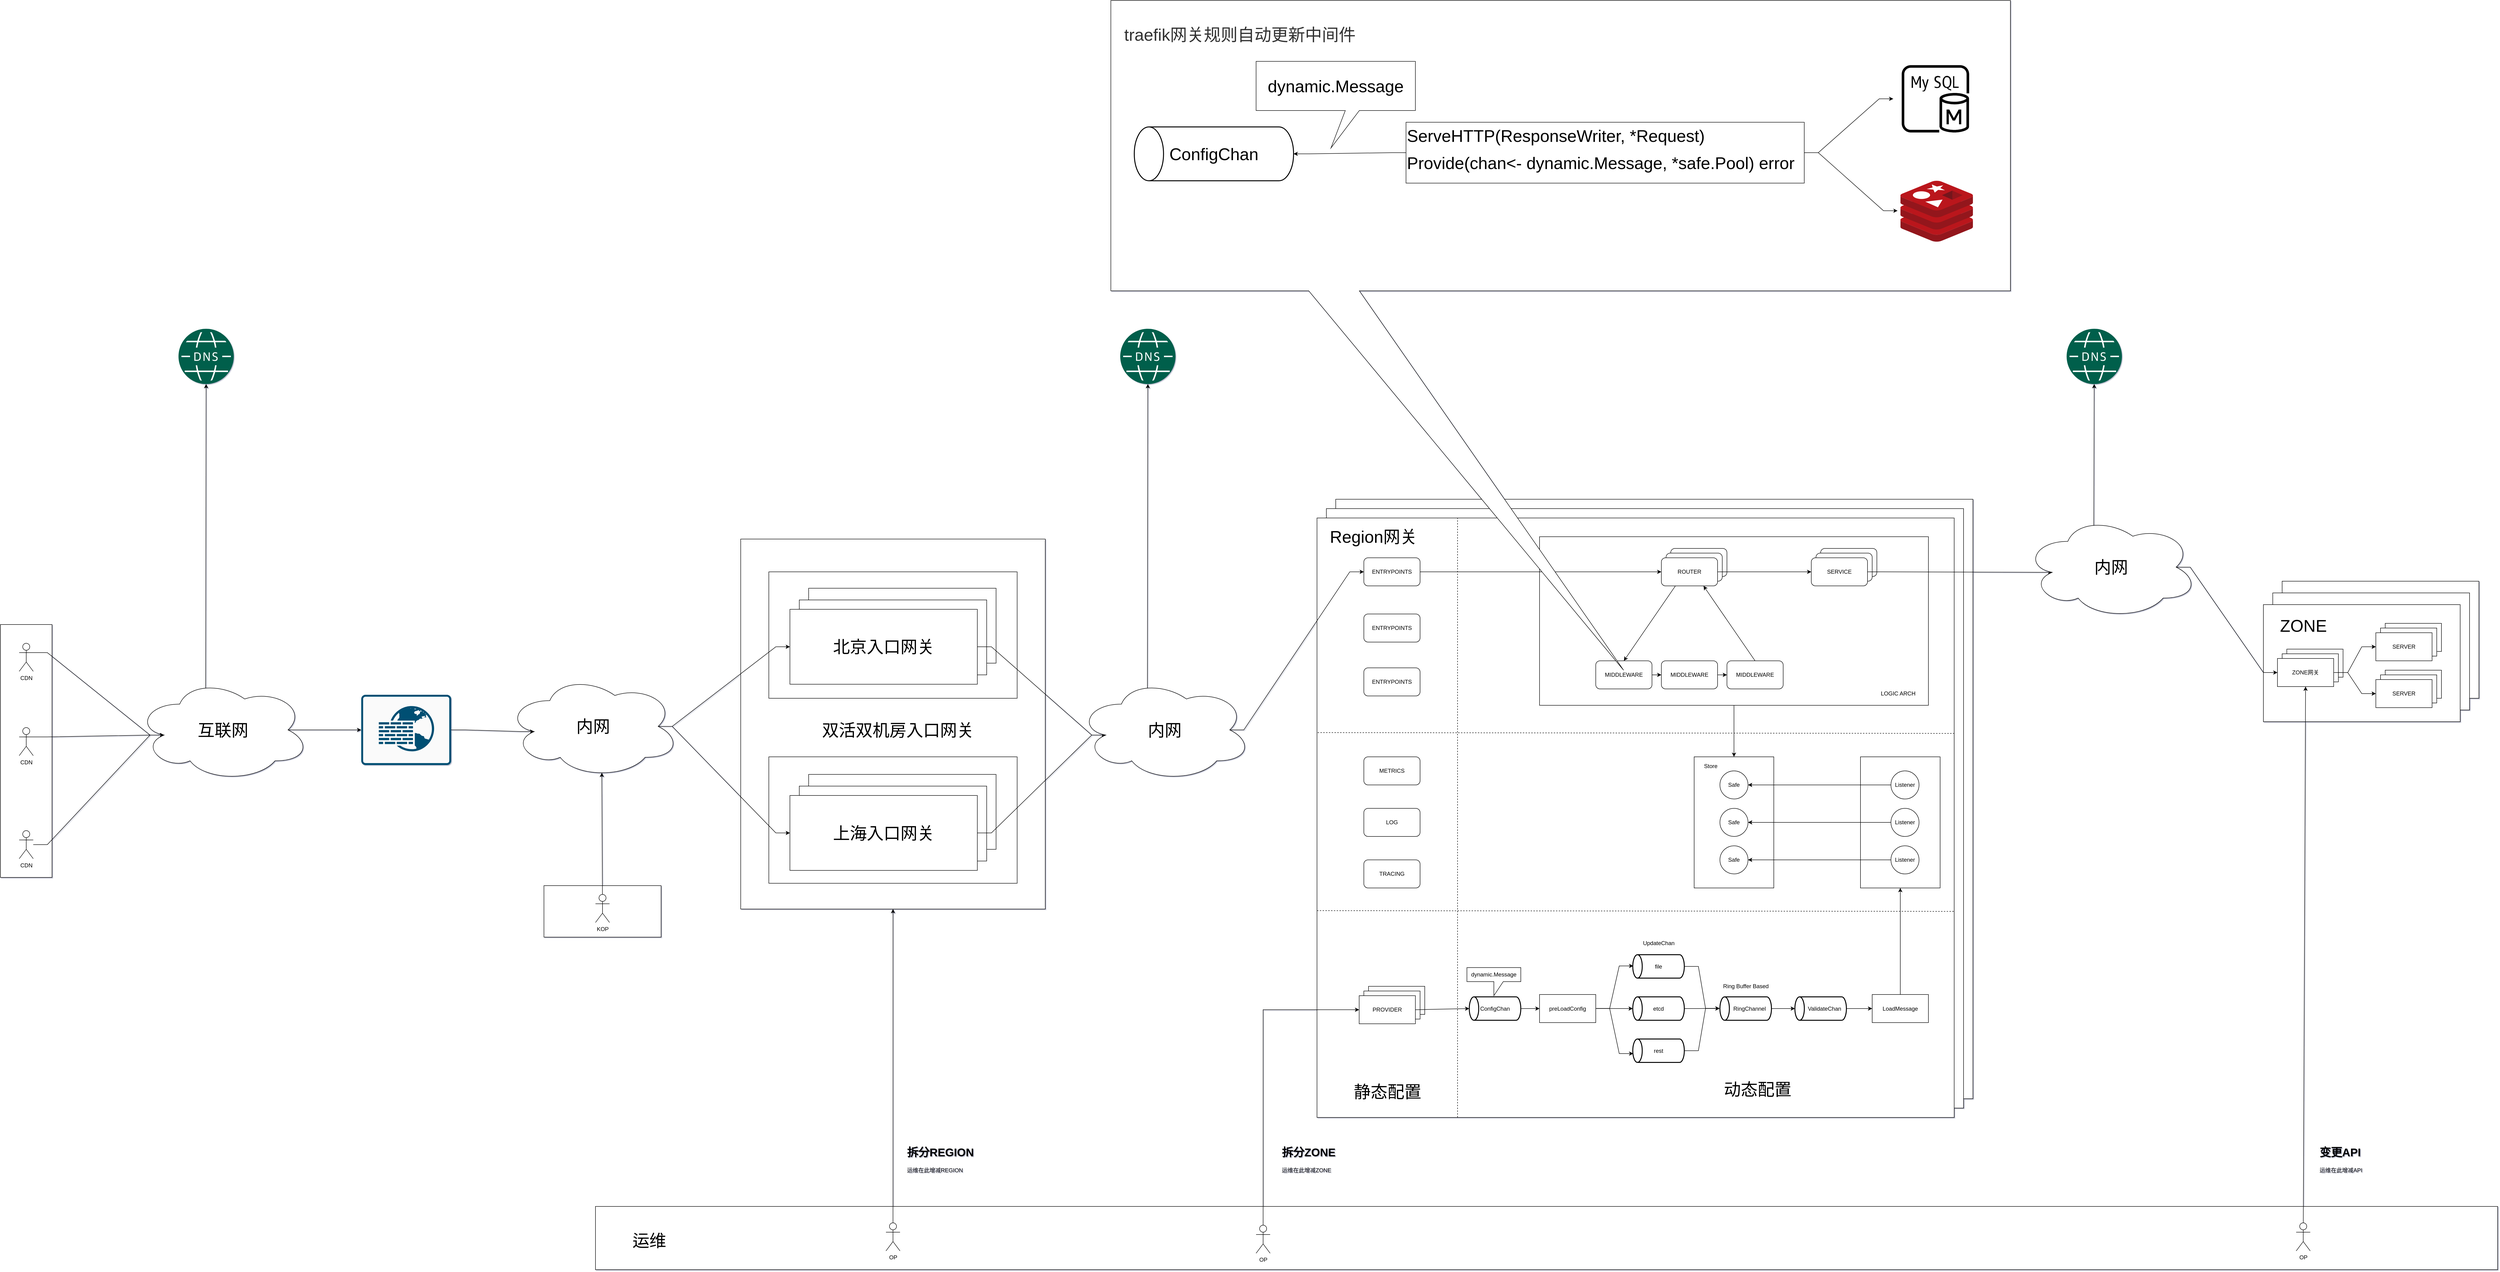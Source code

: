 <mxfile compressed="true" version="13.3.0" type="github"><diagram id="VSeTSDTbGr7kno4e8ZSS" name="第 1 页"><mxGraphModel dx="2330" dy="818" grid="1" gridSize="10" guides="1" tooltips="1" connect="0" arrows="1" fold="1" page="0" pageScale="1" pageWidth="1920" pageHeight="1200" math="1" shadow="1"><root><mxCell id="0"/><mxCell id="1" parent="0"/><mxCell id="nqDBLLpEvd7qS0_0Gc36-179" value="" style="rounded=0;whiteSpace=wrap;html=1;strokeColor=#000000;" parent="1" vertex="1"><mxGeometry x="1770" y="1560" width="650" height="790" as="geometry"/></mxCell><mxCell id="nqDBLLpEvd7qS0_0Gc36-178" value="" style="rounded=0;whiteSpace=wrap;html=1;strokeColor=#000000;" parent="1" vertex="1"><mxGeometry x="1830" y="2025" width="530" height="270" as="geometry"/></mxCell><mxCell id="nqDBLLpEvd7qS0_0Gc36-177" value="" style="rounded=0;whiteSpace=wrap;html=1;strokeColor=#000000;" parent="1" vertex="1"><mxGeometry x="1830" y="1630" width="530" height="270" as="geometry"/></mxCell><mxCell id="nqDBLLpEvd7qS0_0Gc36-135" value="" style="rounded=0;whiteSpace=wrap;html=1;" parent="1" vertex="1"><mxGeometry x="1350" y="2300" width="250" height="110" as="geometry"/></mxCell><mxCell id="nqDBLLpEvd7qS0_0Gc36-91" value="" style="rounded=0;whiteSpace=wrap;html=1;" parent="1" vertex="1"><mxGeometry x="190" y="1742.5" width="110" height="540" as="geometry"/></mxCell><mxCell id="nqDBLLpEvd7qS0_0Gc36-75" value="" style="rounded=0;whiteSpace=wrap;html=1;" parent="1" vertex="1"><mxGeometry x="5060" y="1650" width="420" height="250" as="geometry"/></mxCell><mxCell id="nqDBLLpEvd7qS0_0Gc36-74" value="" style="rounded=0;whiteSpace=wrap;html=1;" parent="1" vertex="1"><mxGeometry x="5040" y="1675" width="420" height="250" as="geometry"/></mxCell><mxCell id="nqDBLLpEvd7qS0_0Gc36-72" value="" style="rounded=0;whiteSpace=wrap;html=1;" parent="1" vertex="1"><mxGeometry x="5020" y="1700" width="420" height="250" as="geometry"/></mxCell><mxCell id="nqDBLLpEvd7qS0_0Gc36-6" value="" style="rounded=0;whiteSpace=wrap;html=1;" parent="1" vertex="1"><mxGeometry x="3040" y="1475" width="1360" height="1280" as="geometry"/></mxCell><mxCell id="nqDBLLpEvd7qS0_0Gc36-5" value="" style="rounded=0;whiteSpace=wrap;html=1;" parent="1" vertex="1"><mxGeometry x="3020" y="1495" width="1360" height="1280" as="geometry"/></mxCell><mxCell id="rJDTD4lO5hqLuJcOWx15-1" value="" style="rounded=0;whiteSpace=wrap;html=1;" parent="1" vertex="1"><mxGeometry x="3000" y="1515" width="1360" height="1280" as="geometry"/></mxCell><mxCell id="hZWeliGbYGQiQUXONn6z-80" style="edgeStyle=none;rounded=0;orthogonalLoop=1;jettySize=auto;html=1;exitX=0.5;exitY=1;exitDx=0;exitDy=0;entryX=0;entryY=0.5;entryDx=0;entryDy=0;fillColor=#FFFFFF;" parent="1" source="hZWeliGbYGQiQUXONn6z-21" target="hZWeliGbYGQiQUXONn6z-69" edge="1"><mxGeometry relative="1" as="geometry"/></mxCell><mxCell id="hZWeliGbYGQiQUXONn6z-21" value="" style="rounded=0;whiteSpace=wrap;html=1;" parent="1" vertex="1"><mxGeometry x="3475" y="1555" width="830" height="360" as="geometry"/></mxCell><mxCell id="hZWeliGbYGQiQUXONn6z-10" style="edgeStyle=orthogonalEdgeStyle;rounded=0;orthogonalLoop=1;jettySize=auto;html=1;" parent="1" source="0BeCym-39-swH0D2_rm6-1" target="0BeCym-39-swH0D2_rm6-5" edge="1"><mxGeometry relative="1" as="geometry"/></mxCell><mxCell id="0BeCym-39-swH0D2_rm6-1" value="ENTRYPOINTS" style="rounded=1;whiteSpace=wrap;html=1;" parent="1" vertex="1"><mxGeometry x="3100" y="1600" width="120" height="60" as="geometry"/></mxCell><mxCell id="0BeCym-39-swH0D2_rm6-3" value="" style="rounded=1;whiteSpace=wrap;html=1;movable=1;resizable=1;rotatable=1;deletable=1;editable=1;connectable=1;" parent="1" vertex="1"><mxGeometry x="3755" y="1580" width="120" height="60" as="geometry"/></mxCell><mxCell id="0BeCym-39-swH0D2_rm6-4" value="" style="rounded=1;whiteSpace=wrap;html=1;movable=1;resizable=1;rotatable=1;deletable=1;editable=1;connectable=1;" parent="1" vertex="1"><mxGeometry x="3745" y="1590" width="120" height="60" as="geometry"/></mxCell><mxCell id="hZWeliGbYGQiQUXONn6z-13" style="rounded=0;orthogonalLoop=1;jettySize=auto;html=1;exitX=0.25;exitY=1;exitDx=0;exitDy=0;entryX=0.5;entryY=0;entryDx=0;entryDy=0;" parent="1" source="0BeCym-39-swH0D2_rm6-5" target="f_kGkvsCkv21Wssh4Dlz-20" edge="1"><mxGeometry relative="1" as="geometry"/></mxCell><mxCell id="hZWeliGbYGQiQUXONn6z-16" style="edgeStyle=orthogonalEdgeStyle;curved=1;rounded=0;orthogonalLoop=1;jettySize=auto;html=1;exitX=1;exitY=0.5;exitDx=0;exitDy=0;" parent="1" source="0BeCym-39-swH0D2_rm6-5" target="0BeCym-39-swH0D2_rm6-8" edge="1"><mxGeometry relative="1" as="geometry"/></mxCell><mxCell id="0BeCym-39-swH0D2_rm6-5" value="ROUTER" style="rounded=1;whiteSpace=wrap;html=1;movable=1;resizable=1;rotatable=1;deletable=1;editable=1;connectable=1;" parent="1" vertex="1"><mxGeometry x="3735" y="1600" width="120" height="60" as="geometry"/></mxCell><mxCell id="0BeCym-39-swH0D2_rm6-6" value="" style="rounded=1;whiteSpace=wrap;html=1;movable=1;resizable=1;rotatable=1;deletable=1;editable=1;connectable=1;" parent="1" vertex="1"><mxGeometry x="4075" y="1580" width="120" height="60" as="geometry"/></mxCell><mxCell id="0BeCym-39-swH0D2_rm6-7" value="" style="rounded=1;whiteSpace=wrap;html=1;movable=1;resizable=1;rotatable=1;deletable=1;editable=1;connectable=1;" parent="1" vertex="1"><mxGeometry x="4065" y="1590" width="120" height="60" as="geometry"/></mxCell><mxCell id="nqDBLLpEvd7qS0_0Gc36-125" style="edgeStyle=entityRelationEdgeStyle;rounded=0;orthogonalLoop=1;jettySize=auto;html=1;exitX=1;exitY=0.5;exitDx=0;exitDy=0;entryX=0.16;entryY=0.55;entryDx=0;entryDy=0;entryPerimeter=0;" parent="1" source="0BeCym-39-swH0D2_rm6-8" target="nqDBLLpEvd7qS0_0Gc36-124" edge="1"><mxGeometry relative="1" as="geometry"/></mxCell><mxCell id="0BeCym-39-swH0D2_rm6-8" value="SERVICE" style="rounded=1;whiteSpace=wrap;html=1;movable=1;resizable=1;rotatable=1;deletable=1;editable=1;connectable=1;" parent="1" vertex="1"><mxGeometry x="4055" y="1600" width="120" height="60" as="geometry"/></mxCell><mxCell id="nqDBLLpEvd7qS0_0Gc36-108" style="rounded=0;orthogonalLoop=1;jettySize=auto;html=1;exitX=0.4;exitY=0.1;exitDx=0;exitDy=0;exitPerimeter=0;" parent="1" source="0BeCym-39-swH0D2_rm6-13" target="qobce8UvPEFvJvuWRFae-1" edge="1"><mxGeometry relative="1" as="geometry"><mxPoint x="630" y="1252.08" as="targetPoint"/></mxGeometry></mxCell><mxCell id="nqDBLLpEvd7qS0_0Gc36-117" style="edgeStyle=entityRelationEdgeStyle;rounded=0;orthogonalLoop=1;jettySize=auto;html=1;exitX=0.875;exitY=0.5;exitDx=0;exitDy=0;exitPerimeter=0;entryX=0;entryY=0.5;entryDx=0;entryDy=0;entryPerimeter=0;" parent="1" source="0BeCym-39-swH0D2_rm6-13" target="nqDBLLpEvd7qS0_0Gc36-113" edge="1"><mxGeometry relative="1" as="geometry"/></mxCell><mxCell id="0BeCym-39-swH0D2_rm6-13" value="&lt;font style=&quot;font-size: 36px&quot;&gt;互联网&lt;/font&gt;" style="ellipse;shape=cloud;whiteSpace=wrap;html=1;" parent="1" vertex="1"><mxGeometry x="480" y="1857.5" width="370" height="220" as="geometry"/></mxCell><mxCell id="hZWeliGbYGQiQUXONn6z-14" style="edgeStyle=orthogonalEdgeStyle;curved=1;rounded=0;orthogonalLoop=1;jettySize=auto;html=1;exitX=1;exitY=0.5;exitDx=0;exitDy=0;" parent="1" source="f_kGkvsCkv21Wssh4Dlz-20" target="hZWeliGbYGQiQUXONn6z-8" edge="1"><mxGeometry relative="1" as="geometry"/></mxCell><mxCell id="f_kGkvsCkv21Wssh4Dlz-20" value="&lt;span style=&quot;font-family: &amp;#34;helvetica&amp;#34;&quot;&gt;MIDDLEWARE&lt;/span&gt;" style="rounded=1;whiteSpace=wrap;html=1;movable=1;resizable=1;rotatable=1;deletable=1;editable=1;connectable=1;" parent="1" vertex="1"><mxGeometry x="3595" y="1820" width="120" height="60" as="geometry"/></mxCell><mxCell id="f_kGkvsCkv21Wssh4Dlz-39" value="&lt;font style=&quot;font-size: 36px&quot;&gt;静态配置&lt;/font&gt;" style="text;html=1;align=center;verticalAlign=middle;resizable=0;points=[];autosize=1;" parent="1" vertex="1"><mxGeometry x="3070" y="2725" width="160" height="30" as="geometry"/></mxCell><mxCell id="f_kGkvsCkv21Wssh4Dlz-40" value="&lt;font style=&quot;font-size: 36px&quot;&gt;动态配置&lt;/font&gt;" style="text;html=1;align=center;verticalAlign=middle;resizable=0;points=[];autosize=1;" parent="1" vertex="1"><mxGeometry x="3860" y="2720" width="160" height="30" as="geometry"/></mxCell><mxCell id="hZWeliGbYGQiQUXONn6z-15" style="edgeStyle=orthogonalEdgeStyle;curved=1;rounded=0;orthogonalLoop=1;jettySize=auto;html=1;exitX=1;exitY=0.5;exitDx=0;exitDy=0;entryX=0;entryY=0.5;entryDx=0;entryDy=0;" parent="1" source="hZWeliGbYGQiQUXONn6z-8" target="hZWeliGbYGQiQUXONn6z-9" edge="1"><mxGeometry relative="1" as="geometry"/></mxCell><mxCell id="hZWeliGbYGQiQUXONn6z-8" value="&lt;span style=&quot;font-family: &amp;#34;helvetica&amp;#34;&quot;&gt;MIDDLEWARE&lt;/span&gt;" style="rounded=1;whiteSpace=wrap;html=1;movable=1;resizable=1;rotatable=1;deletable=1;editable=1;connectable=1;" parent="1" vertex="1"><mxGeometry x="3735" y="1820" width="120" height="60" as="geometry"/></mxCell><mxCell id="nqDBLLpEvd7qS0_0Gc36-35" style="rounded=0;orthogonalLoop=1;jettySize=auto;html=1;elbow=vertical;exitX=0.5;exitY=0;exitDx=0;exitDy=0;entryX=0.75;entryY=1;entryDx=0;entryDy=0;" parent="1" source="hZWeliGbYGQiQUXONn6z-9" target="0BeCym-39-swH0D2_rm6-5" edge="1"><mxGeometry relative="1" as="geometry"><mxPoint x="3835" y="1660" as="targetPoint"/></mxGeometry></mxCell><mxCell id="hZWeliGbYGQiQUXONn6z-9" value="&lt;span style=&quot;font-family: &amp;#34;helvetica&amp;#34;&quot;&gt;MIDDLEWARE&lt;/span&gt;" style="rounded=1;whiteSpace=wrap;html=1;movable=1;resizable=1;rotatable=1;deletable=1;editable=1;connectable=1;" parent="1" vertex="1"><mxGeometry x="3875" y="1820" width="120" height="60" as="geometry"/></mxCell><mxCell id="nqDBLLpEvd7qS0_0Gc36-184" style="edgeStyle=entityRelationEdgeStyle;rounded=0;orthogonalLoop=1;jettySize=auto;html=1;strokeColor=#000000;entryX=1.006;entryY=0.504;entryDx=0;entryDy=0;entryPerimeter=0;" parent="1" source="hZWeliGbYGQiQUXONn6z-17" target="hZWeliGbYGQiQUXONn6z-20" edge="1"><mxGeometry relative="1" as="geometry"><mxPoint x="3873" y="2561" as="targetPoint"/></mxGeometry></mxCell><mxCell id="hZWeliGbYGQiQUXONn6z-17" value="file" style="strokeWidth=2;html=1;shape=mxgraph.flowchart.direct_data;whiteSpace=wrap;direction=west;" parent="1" vertex="1"><mxGeometry x="3674" y="2447.5" width="110" height="50" as="geometry"/></mxCell><mxCell id="nqDBLLpEvd7qS0_0Gc36-185" style="edgeStyle=entityRelationEdgeStyle;rounded=0;orthogonalLoop=1;jettySize=auto;html=1;strokeColor=#000000;entryX=1.006;entryY=0.504;entryDx=0;entryDy=0;entryPerimeter=0;" parent="1" source="hZWeliGbYGQiQUXONn6z-36" target="hZWeliGbYGQiQUXONn6z-20" edge="1"><mxGeometry relative="1" as="geometry"><mxPoint x="3875" y="2562" as="targetPoint"/></mxGeometry></mxCell><mxCell id="hZWeliGbYGQiQUXONn6z-36" value="etcd" style="strokeWidth=2;html=1;shape=mxgraph.flowchart.direct_data;whiteSpace=wrap;direction=west;" parent="1" vertex="1"><mxGeometry x="3674" y="2537.5" width="110" height="50" as="geometry"/></mxCell><mxCell id="nqDBLLpEvd7qS0_0Gc36-187" style="edgeStyle=entityRelationEdgeStyle;rounded=0;orthogonalLoop=1;jettySize=auto;html=1;strokeColor=#000000;" parent="1" source="hZWeliGbYGQiQUXONn6z-19" target="nqDBLLpEvd7qS0_0Gc36-180" edge="1"><mxGeometry relative="1" as="geometry"/></mxCell><mxCell id="hZWeliGbYGQiQUXONn6z-19" value="ConfigChan" style="strokeWidth=2;html=1;shape=mxgraph.flowchart.direct_data;whiteSpace=wrap;direction=west;" parent="1" vertex="1"><mxGeometry x="3325" y="2537.5" width="110" height="50" as="geometry"/></mxCell><mxCell id="hZWeliGbYGQiQUXONn6z-47" style="edgeStyle=entityRelationEdgeStyle;rounded=0;orthogonalLoop=1;jettySize=auto;html=1;exitX=0;exitY=0.5;exitDx=0;exitDy=0;exitPerimeter=0;" parent="1" source="hZWeliGbYGQiQUXONn6z-20" target="hZWeliGbYGQiQUXONn6z-46" edge="1"><mxGeometry relative="1" as="geometry"/></mxCell><mxCell id="hZWeliGbYGQiQUXONn6z-20" value="&amp;nbsp; &amp;nbsp; &amp;nbsp;RingChannel" style="strokeWidth=2;html=1;shape=mxgraph.flowchart.direct_data;whiteSpace=wrap;direction=west;" parent="1" vertex="1"><mxGeometry x="3860" y="2537.5" width="110" height="50" as="geometry"/></mxCell><mxCell id="hZWeliGbYGQiQUXONn6z-22" value="LOGIC ARCH" style="text;html=1;align=center;verticalAlign=middle;resizable=0;points=[];autosize=1;" parent="1" vertex="1"><mxGeometry x="4195" y="1880" width="90" height="20" as="geometry"/></mxCell><mxCell id="hZWeliGbYGQiQUXONn6z-24" value="dynamic.Message" style="shape=callout;whiteSpace=wrap;html=1;perimeter=calloutPerimeter;" parent="1" vertex="1"><mxGeometry x="3320" y="2475" width="115" height="60" as="geometry"/></mxCell><mxCell id="nqDBLLpEvd7qS0_0Gc36-186" style="edgeStyle=entityRelationEdgeStyle;rounded=0;orthogonalLoop=1;jettySize=auto;html=1;strokeColor=#000000;entryX=1.006;entryY=0.504;entryDx=0;entryDy=0;entryPerimeter=0;" parent="1" source="hZWeliGbYGQiQUXONn6z-38" target="hZWeliGbYGQiQUXONn6z-20" edge="1"><mxGeometry relative="1" as="geometry"><mxPoint x="3873.34" y="2563.45" as="targetPoint"/></mxGeometry></mxCell><mxCell id="hZWeliGbYGQiQUXONn6z-38" value="rest" style="strokeWidth=2;html=1;shape=mxgraph.flowchart.direct_data;whiteSpace=wrap;direction=west;" parent="1" vertex="1"><mxGeometry x="3674" y="2627.5" width="110" height="50" as="geometry"/></mxCell><mxCell id="hZWeliGbYGQiQUXONn6z-42" value="UpdateChan" style="text;html=1;resizable=0;autosize=1;align=center;verticalAlign=middle;points=[];fillColor=none;strokeColor=none;rounded=0;" parent="1" vertex="1"><mxGeometry x="3689" y="2412.5" width="80" height="20" as="geometry"/></mxCell><mxCell id="hZWeliGbYGQiQUXONn6z-50" style="edgeStyle=entityRelationEdgeStyle;rounded=0;orthogonalLoop=1;jettySize=auto;html=1;exitX=0;exitY=0.5;exitDx=0;exitDy=0;exitPerimeter=0;entryX=0;entryY=0.5;entryDx=0;entryDy=0;" parent="1" source="hZWeliGbYGQiQUXONn6z-46" target="hZWeliGbYGQiQUXONn6z-49" edge="1"><mxGeometry relative="1" as="geometry"/></mxCell><mxCell id="hZWeliGbYGQiQUXONn6z-46" value="&amp;nbsp; &amp;nbsp; &amp;nbsp;ValidateChan" style="strokeWidth=2;html=1;shape=mxgraph.flowchart.direct_data;whiteSpace=wrap;direction=west;" parent="1" vertex="1"><mxGeometry x="4020" y="2537.5" width="110" height="50" as="geometry"/></mxCell><mxCell id="hZWeliGbYGQiQUXONn6z-48" value="Ring Buffer Based" style="text;html=1;resizable=0;autosize=1;align=center;verticalAlign=middle;points=[];fillColor=none;strokeColor=none;rounded=0;" parent="1" vertex="1"><mxGeometry x="3860" y="2505" width="110" height="20" as="geometry"/></mxCell><mxCell id="hZWeliGbYGQiQUXONn6z-54" style="rounded=0;orthogonalLoop=1;jettySize=auto;html=1;exitX=0.5;exitY=0;exitDx=0;exitDy=0;entryX=1;entryY=0.5;entryDx=0;entryDy=0;fillColor=#FFFFFF;" parent="1" source="hZWeliGbYGQiQUXONn6z-49" target="hZWeliGbYGQiQUXONn6z-53" edge="1"><mxGeometry relative="1" as="geometry"/></mxCell><mxCell id="hZWeliGbYGQiQUXONn6z-49" value="LoadMessage" style="rounded=0;whiteSpace=wrap;html=1;" parent="1" vertex="1"><mxGeometry x="4185" y="2532.5" width="120" height="60" as="geometry"/></mxCell><mxCell id="hZWeliGbYGQiQUXONn6z-53" value="" style="rounded=0;whiteSpace=wrap;html=1;direction=south;" parent="1" vertex="1"><mxGeometry x="4160" y="2025" width="170" height="280" as="geometry"/></mxCell><mxCell id="hZWeliGbYGQiQUXONn6z-58" value="Listener" style="ellipse;whiteSpace=wrap;html=1;aspect=fixed;" parent="1" vertex="1"><mxGeometry x="4225" y="2215" width="60" height="60" as="geometry"/></mxCell><mxCell id="hZWeliGbYGQiQUXONn6z-69" value="" style="rounded=0;whiteSpace=wrap;html=1;direction=south;" parent="1" vertex="1"><mxGeometry x="3805" y="2025" width="170" height="280" as="geometry"/></mxCell><mxCell id="hZWeliGbYGQiQUXONn6z-68" value="Safe" style="ellipse;whiteSpace=wrap;html=1;aspect=fixed;" parent="1" vertex="1"><mxGeometry x="3860" y="2215" width="60" height="60" as="geometry"/></mxCell><mxCell id="hZWeliGbYGQiQUXONn6z-75" style="edgeStyle=none;rounded=0;orthogonalLoop=1;jettySize=auto;html=1;exitX=0;exitY=0.5;exitDx=0;exitDy=0;entryX=1;entryY=0.5;entryDx=0;entryDy=0;fillColor=#FFFFFF;" parent="1" source="hZWeliGbYGQiQUXONn6z-70" target="hZWeliGbYGQiQUXONn6z-71" edge="1"><mxGeometry relative="1" as="geometry"/></mxCell><mxCell id="hZWeliGbYGQiQUXONn6z-70" value="Listener" style="ellipse;whiteSpace=wrap;html=1;aspect=fixed;" parent="1" vertex="1"><mxGeometry x="4225" y="2135" width="60" height="60" as="geometry"/></mxCell><mxCell id="hZWeliGbYGQiQUXONn6z-71" value="Safe" style="ellipse;whiteSpace=wrap;html=1;aspect=fixed;" parent="1" vertex="1"><mxGeometry x="3860" y="2135" width="60" height="60" as="geometry"/></mxCell><mxCell id="hZWeliGbYGQiQUXONn6z-78" style="edgeStyle=none;rounded=0;orthogonalLoop=1;jettySize=auto;html=1;fillColor=#FFFFFF;" parent="1" source="hZWeliGbYGQiQUXONn6z-72" target="hZWeliGbYGQiQUXONn6z-73" edge="1"><mxGeometry relative="1" as="geometry"/></mxCell><mxCell id="hZWeliGbYGQiQUXONn6z-72" value="Listener" style="ellipse;whiteSpace=wrap;html=1;aspect=fixed;" parent="1" vertex="1"><mxGeometry x="4225" y="2055" width="60" height="60" as="geometry"/></mxCell><mxCell id="hZWeliGbYGQiQUXONn6z-73" value="Safe" style="ellipse;whiteSpace=wrap;html=1;aspect=fixed;" parent="1" vertex="1"><mxGeometry x="3860" y="2055" width="60" height="60" as="geometry"/></mxCell><mxCell id="hZWeliGbYGQiQUXONn6z-74" style="edgeStyle=none;rounded=0;orthogonalLoop=1;jettySize=auto;html=1;exitX=0;exitY=0.5;exitDx=0;exitDy=0;fillColor=#FFFFFF;" parent="1" source="hZWeliGbYGQiQUXONn6z-58" target="hZWeliGbYGQiQUXONn6z-68" edge="1"><mxGeometry relative="1" as="geometry"/></mxCell><mxCell id="hZWeliGbYGQiQUXONn6z-79" value="Store" style="text;html=1;resizable=0;autosize=1;align=center;verticalAlign=middle;points=[];fillColor=none;strokeColor=none;rounded=0;" parent="1" vertex="1"><mxGeometry x="3820" y="2035" width="40" height="20" as="geometry"/></mxCell><mxCell id="hZWeliGbYGQiQUXONn6z-82" value="" style="endArrow=none;dashed=1;html=1;fillColor=#FFFFFF;exitX=0;exitY=0.655;exitDx=0;exitDy=0;exitPerimeter=0;" parent="1" source="rJDTD4lO5hqLuJcOWx15-1" edge="1"><mxGeometry width="50" height="50" relative="1" as="geometry"><mxPoint x="3300" y="2355" as="sourcePoint"/><mxPoint x="4360" y="2355" as="targetPoint"/></mxGeometry></mxCell><mxCell id="hZWeliGbYGQiQUXONn6z-83" value="" style="endArrow=none;dashed=1;html=1;fillColor=#FFFFFF;exitX=0.001;exitY=0.358;exitDx=0;exitDy=0;exitPerimeter=0;" parent="1" source="rJDTD4lO5hqLuJcOWx15-1" edge="1"><mxGeometry width="50" height="50" relative="1" as="geometry"><mxPoint x="3300" y="1975" as="sourcePoint"/><mxPoint x="4360" y="1975" as="targetPoint"/></mxGeometry></mxCell><mxCell id="hZWeliGbYGQiQUXONn6z-84" value="" style="endArrow=none;dashed=1;html=1;fillColor=#FFFFFF;" parent="1" edge="1"><mxGeometry width="50" height="50" relative="1" as="geometry"><mxPoint x="3300" y="2795" as="sourcePoint"/><mxPoint x="3300" y="1515" as="targetPoint"/></mxGeometry></mxCell><mxCell id="hZWeliGbYGQiQUXONn6z-87" value="METRICS" style="rounded=1;whiteSpace=wrap;html=1;" parent="1" vertex="1"><mxGeometry x="3100" y="2025" width="120" height="60" as="geometry"/></mxCell><mxCell id="hZWeliGbYGQiQUXONn6z-88" value="LOG" style="rounded=1;whiteSpace=wrap;html=1;" parent="1" vertex="1"><mxGeometry x="3100" y="2135" width="120" height="60" as="geometry"/></mxCell><mxCell id="hZWeliGbYGQiQUXONn6z-89" value="TRACING" style="rounded=1;whiteSpace=wrap;html=1;" parent="1" vertex="1"><mxGeometry x="3100" y="2245" width="120" height="60" as="geometry"/></mxCell><mxCell id="nqDBLLpEvd7qS0_0Gc36-7" value="&lt;font style=&quot;font-size: 36px&quot;&gt;Region网关&lt;/font&gt;" style="text;html=1;resizable=0;autosize=1;align=center;verticalAlign=middle;points=[];fillColor=none;strokeColor=none;rounded=0;" parent="1" vertex="1"><mxGeometry x="3020" y="1540" width="200" height="30" as="geometry"/></mxCell><mxCell id="nqDBLLpEvd7qS0_0Gc36-20" value="" style="rounded=0;whiteSpace=wrap;html=1;" parent="1" vertex="1"><mxGeometry x="5280" y="1740" width="120" height="60" as="geometry"/></mxCell><mxCell id="nqDBLLpEvd7qS0_0Gc36-21" value="" style="rounded=0;whiteSpace=wrap;html=1;" parent="1" vertex="1"><mxGeometry x="5270" y="1750" width="120" height="60" as="geometry"/></mxCell><mxCell id="nqDBLLpEvd7qS0_0Gc36-22" value="SERVER" style="rounded=0;whiteSpace=wrap;html=1;" parent="1" vertex="1"><mxGeometry x="5260" y="1760" width="120" height="60" as="geometry"/></mxCell><mxCell id="nqDBLLpEvd7qS0_0Gc36-23" value="" style="rounded=0;whiteSpace=wrap;html=1;" parent="1" vertex="1"><mxGeometry x="5280" y="1840" width="120" height="60" as="geometry"/></mxCell><mxCell id="nqDBLLpEvd7qS0_0Gc36-24" value="" style="rounded=0;whiteSpace=wrap;html=1;" parent="1" vertex="1"><mxGeometry x="5270" y="1850" width="120" height="60" as="geometry"/></mxCell><mxCell id="nqDBLLpEvd7qS0_0Gc36-25" value="&lt;span&gt;SERVER&lt;/span&gt;" style="rounded=0;whiteSpace=wrap;html=1;" parent="1" vertex="1"><mxGeometry x="5260" y="1860" width="120" height="60" as="geometry"/></mxCell><mxCell id="nqDBLLpEvd7qS0_0Gc36-26" value="&lt;font style=&quot;font-size: 36px&quot;&gt;ZONE&lt;/font&gt;" style="text;html=1;resizable=0;autosize=1;align=center;verticalAlign=middle;points=[];fillColor=none;strokeColor=none;rounded=0;" parent="1" vertex="1"><mxGeometry x="5045" y="1730" width="120" height="30" as="geometry"/></mxCell><mxCell id="nqDBLLpEvd7qS0_0Gc36-27" value="" style="rounded=0;whiteSpace=wrap;html=1;" parent="1" vertex="1"><mxGeometry x="5070" y="1795" width="120" height="60" as="geometry"/></mxCell><mxCell id="nqDBLLpEvd7qS0_0Gc36-28" value="" style="rounded=0;whiteSpace=wrap;html=1;" parent="1" vertex="1"><mxGeometry x="5060" y="1805" width="120" height="60" as="geometry"/></mxCell><mxCell id="nqDBLLpEvd7qS0_0Gc36-29" style="edgeStyle=entityRelationEdgeStyle;rounded=0;orthogonalLoop=1;jettySize=auto;html=1;entryX=0;entryY=0.5;entryDx=0;entryDy=0;" parent="1" source="nqDBLLpEvd7qS0_0Gc36-31" target="nqDBLLpEvd7qS0_0Gc36-25" edge="1"><mxGeometry relative="1" as="geometry"/></mxCell><mxCell id="nqDBLLpEvd7qS0_0Gc36-30" style="edgeStyle=entityRelationEdgeStyle;rounded=0;orthogonalLoop=1;jettySize=auto;html=1;exitX=1;exitY=0.5;exitDx=0;exitDy=0;entryX=0;entryY=0.5;entryDx=0;entryDy=0;" parent="1" source="nqDBLLpEvd7qS0_0Gc36-31" target="nqDBLLpEvd7qS0_0Gc36-22" edge="1"><mxGeometry relative="1" as="geometry"/></mxCell><mxCell id="nqDBLLpEvd7qS0_0Gc36-31" value="ZONE网关" style="rounded=0;whiteSpace=wrap;html=1;" parent="1" vertex="1"><mxGeometry x="5050" y="1815" width="120" height="60" as="geometry"/></mxCell><mxCell id="nqDBLLpEvd7qS0_0Gc36-38" value="" style="rounded=0;whiteSpace=wrap;html=1;" parent="1" vertex="1"><mxGeometry x="1915" y="1665" width="400" height="160" as="geometry"/></mxCell><mxCell id="nqDBLLpEvd7qS0_0Gc36-39" value="" style="rounded=0;whiteSpace=wrap;html=1;" parent="1" vertex="1"><mxGeometry x="1895" y="1690" width="400" height="160" as="geometry"/></mxCell><mxCell id="nqDBLLpEvd7qS0_0Gc36-122" style="edgeStyle=entityRelationEdgeStyle;rounded=0;orthogonalLoop=1;jettySize=auto;html=1;exitX=1;exitY=0.5;exitDx=0;exitDy=0;entryX=0.16;entryY=0.55;entryDx=0;entryDy=0;entryPerimeter=0;" parent="1" source="nqDBLLpEvd7qS0_0Gc36-40" target="nqDBLLpEvd7qS0_0Gc36-120" edge="1"><mxGeometry relative="1" as="geometry"/></mxCell><mxCell id="nqDBLLpEvd7qS0_0Gc36-40" value="&lt;font style=&quot;font-size: 36px&quot;&gt;北京入口网关&lt;/font&gt;" style="rounded=0;whiteSpace=wrap;html=1;" parent="1" vertex="1"><mxGeometry x="1875" y="1710" width="400" height="160" as="geometry"/></mxCell><mxCell id="nqDBLLpEvd7qS0_0Gc36-41" value="" style="rounded=0;whiteSpace=wrap;html=1;" parent="1" vertex="1"><mxGeometry x="1915" y="2062.5" width="400" height="160" as="geometry"/></mxCell><mxCell id="nqDBLLpEvd7qS0_0Gc36-42" value="" style="rounded=0;whiteSpace=wrap;html=1;" parent="1" vertex="1"><mxGeometry x="1895" y="2087.5" width="400" height="160" as="geometry"/></mxCell><mxCell id="nqDBLLpEvd7qS0_0Gc36-123" style="edgeStyle=entityRelationEdgeStyle;rounded=0;orthogonalLoop=1;jettySize=auto;html=1;exitX=1;exitY=0.5;exitDx=0;exitDy=0;entryX=0.16;entryY=0.55;entryDx=0;entryDy=0;entryPerimeter=0;" parent="1" source="nqDBLLpEvd7qS0_0Gc36-43" target="nqDBLLpEvd7qS0_0Gc36-120" edge="1"><mxGeometry relative="1" as="geometry"/></mxCell><mxCell id="nqDBLLpEvd7qS0_0Gc36-43" value="&lt;font style=&quot;font-size: 36px&quot;&gt;上海入口网关&lt;/font&gt;" style="rounded=0;whiteSpace=wrap;html=1;" parent="1" vertex="1"><mxGeometry x="1875" y="2107.5" width="400" height="160" as="geometry"/></mxCell><mxCell id="nqDBLLpEvd7qS0_0Gc36-46" value="&lt;font style=&quot;font-size: 36px&quot;&gt;双活双机房入口网关&lt;/font&gt;" style="text;html=1;resizable=0;autosize=1;align=center;verticalAlign=middle;points=[];fillColor=none;strokeColor=none;rounded=0;" parent="1" vertex="1"><mxGeometry x="1935" y="1952.5" width="340" height="30" as="geometry"/></mxCell><mxCell id="nqDBLLpEvd7qS0_0Gc36-61" style="edgeStyle=entityRelationEdgeStyle;rounded=0;orthogonalLoop=1;jettySize=auto;html=1;exitX=1;exitY=0.333;exitDx=0;exitDy=0;exitPerimeter=0;entryX=0.16;entryY=0.55;entryDx=0;entryDy=0;entryPerimeter=0;" parent="1" source="nqDBLLpEvd7qS0_0Gc36-54" target="0BeCym-39-swH0D2_rm6-13" edge="1"><mxGeometry relative="1" as="geometry"/></mxCell><mxCell id="nqDBLLpEvd7qS0_0Gc36-54" value="CDN" style="shape=umlActor;verticalLabelPosition=bottom;labelBackgroundColor=#ffffff;verticalAlign=top;html=1;outlineConnect=0;" parent="1" vertex="1"><mxGeometry x="230" y="1782.5" width="30" height="60" as="geometry"/></mxCell><mxCell id="nqDBLLpEvd7qS0_0Gc36-58" style="edgeStyle=entityRelationEdgeStyle;rounded=0;orthogonalLoop=1;jettySize=auto;html=1;entryX=0.16;entryY=0.55;entryDx=0;entryDy=0;entryPerimeter=0;" parent="1" source="nqDBLLpEvd7qS0_0Gc36-57" target="0BeCym-39-swH0D2_rm6-13" edge="1"><mxGeometry relative="1" as="geometry"/></mxCell><mxCell id="nqDBLLpEvd7qS0_0Gc36-57" value="CDN" style="shape=umlActor;verticalLabelPosition=bottom;labelBackgroundColor=#ffffff;verticalAlign=top;html=1;outlineConnect=0;" parent="1" vertex="1"><mxGeometry x="230" y="2182.5" width="30" height="60" as="geometry"/></mxCell><mxCell id="nqDBLLpEvd7qS0_0Gc36-65" style="edgeStyle=entityRelationEdgeStyle;rounded=0;orthogonalLoop=1;jettySize=auto;html=1;exitX=1;exitY=0.333;exitDx=0;exitDy=0;exitPerimeter=0;entryX=0.16;entryY=0.55;entryDx=0;entryDy=0;entryPerimeter=0;" parent="1" source="nqDBLLpEvd7qS0_0Gc36-64" target="0BeCym-39-swH0D2_rm6-13" edge="1"><mxGeometry relative="1" as="geometry"/></mxCell><mxCell id="nqDBLLpEvd7qS0_0Gc36-64" value="CDN" style="shape=umlActor;verticalLabelPosition=bottom;labelBackgroundColor=#ffffff;verticalAlign=top;html=1;outlineConnect=0;" parent="1" vertex="1"><mxGeometry x="230" y="1962.5" width="30" height="60" as="geometry"/></mxCell><mxCell id="nqDBLLpEvd7qS0_0Gc36-80" value="ENTRYPOINTS" style="rounded=1;whiteSpace=wrap;html=1;" parent="1" vertex="1"><mxGeometry x="3100" y="1720" width="120" height="60" as="geometry"/></mxCell><mxCell id="nqDBLLpEvd7qS0_0Gc36-81" value="ENTRYPOINTS" style="rounded=1;whiteSpace=wrap;html=1;" parent="1" vertex="1"><mxGeometry x="3100" y="1835" width="120" height="60" as="geometry"/></mxCell><mxCell id="nqDBLLpEvd7qS0_0Gc36-92" value="" style="rounded=0;whiteSpace=wrap;html=1;" parent="1" vertex="1"><mxGeometry x="1460" y="2985" width="4060" height="135" as="geometry"/></mxCell><mxCell id="nqDBLLpEvd7qS0_0Gc36-82" value="OP" style="shape=umlActor;verticalLabelPosition=bottom;labelBackgroundColor=#ffffff;verticalAlign=top;html=1;outlineConnect=0;" parent="1" vertex="1"><mxGeometry x="5090" y="3020" width="30" height="60" as="geometry"/></mxCell><mxCell id="nqDBLLpEvd7qS0_0Gc36-83" style="rounded=0;orthogonalLoop=1;jettySize=auto;html=1;entryX=0.5;entryY=1;entryDx=0;entryDy=0;" parent="1" source="nqDBLLpEvd7qS0_0Gc36-82" target="nqDBLLpEvd7qS0_0Gc36-31" edge="1"><mxGeometry relative="1" as="geometry"/></mxCell><mxCell id="nqDBLLpEvd7qS0_0Gc36-96" style="rounded=0;orthogonalLoop=1;jettySize=auto;html=1;exitX=0.5;exitY=0;exitDx=0;exitDy=0;exitPerimeter=0;entryX=0;entryY=0.5;entryDx=0;entryDy=0;edgeStyle=orthogonalEdgeStyle;" parent="1" source="f_kGkvsCkv21Wssh4Dlz-41" target="nqDBLLpEvd7qS0_0Gc36-95" edge="1"><mxGeometry relative="1" as="geometry"/></mxCell><mxCell id="f_kGkvsCkv21Wssh4Dlz-41" value="OP" style="shape=umlActor;verticalLabelPosition=bottom;labelBackgroundColor=#ffffff;verticalAlign=top;html=1;outlineConnect=0;" parent="1" vertex="1"><mxGeometry x="2870" y="3025" width="30" height="60" as="geometry"/></mxCell><mxCell id="nqDBLLpEvd7qS0_0Gc36-93" value="" style="rounded=0;whiteSpace=wrap;html=1;" parent="1" vertex="1"><mxGeometry x="3110" y="2515" width="120" height="60" as="geometry"/></mxCell><mxCell id="nqDBLLpEvd7qS0_0Gc36-94" value="" style="rounded=0;whiteSpace=wrap;html=1;" parent="1" vertex="1"><mxGeometry x="3100" y="2525" width="120" height="60" as="geometry"/></mxCell><mxCell id="nqDBLLpEvd7qS0_0Gc36-103" style="edgeStyle=none;rounded=0;orthogonalLoop=1;jettySize=auto;html=1;exitX=1;exitY=0.5;exitDx=0;exitDy=0;entryX=1;entryY=0.5;entryDx=0;entryDy=0;entryPerimeter=0;" parent="1" source="nqDBLLpEvd7qS0_0Gc36-95" target="hZWeliGbYGQiQUXONn6z-19" edge="1"><mxGeometry relative="1" as="geometry"/></mxCell><mxCell id="nqDBLLpEvd7qS0_0Gc36-95" value="PROVIDER" style="rounded=0;whiteSpace=wrap;html=1;" parent="1" vertex="1"><mxGeometry x="3090" y="2535" width="120" height="60" as="geometry"/></mxCell><mxCell id="nqDBLLpEvd7qS0_0Gc36-84" value="OP" style="shape=umlActor;verticalLabelPosition=bottom;labelBackgroundColor=#ffffff;verticalAlign=top;html=1;outlineConnect=0;" parent="1" vertex="1"><mxGeometry x="2080" y="3020" width="30" height="60" as="geometry"/></mxCell><mxCell id="nqDBLLpEvd7qS0_0Gc36-85" style="edgeStyle=none;rounded=0;orthogonalLoop=1;jettySize=auto;html=1;exitX=0.5;exitY=0;exitDx=0;exitDy=0;exitPerimeter=0;entryX=0.5;entryY=1;entryDx=0;entryDy=0;" parent="1" source="nqDBLLpEvd7qS0_0Gc36-84" target="nqDBLLpEvd7qS0_0Gc36-179" edge="1"><mxGeometry relative="1" as="geometry"><mxPoint x="2080" y="2280" as="targetPoint"/></mxGeometry></mxCell><mxCell id="nqDBLLpEvd7qS0_0Gc36-99" value="&lt;h1&gt;拆分REGION&lt;/h1&gt;&lt;p&gt;运维在此增减REGION&lt;/p&gt;" style="text;html=1;strokeColor=none;fillColor=none;spacing=5;spacingTop=-20;whiteSpace=wrap;overflow=hidden;rounded=0;" parent="1" vertex="1"><mxGeometry x="2120" y="2850" width="190" height="120" as="geometry"/></mxCell><mxCell id="nqDBLLpEvd7qS0_0Gc36-100" value="&lt;font style=&quot;font-size: 36px&quot;&gt;运维&lt;/font&gt;" style="text;html=1;strokeColor=none;fillColor=none;align=center;verticalAlign=middle;whiteSpace=wrap;rounded=0;" parent="1" vertex="1"><mxGeometry x="1520" y="3047.5" width="110" height="20" as="geometry"/></mxCell><mxCell id="nqDBLLpEvd7qS0_0Gc36-101" value="&lt;h1&gt;拆分ZONE&lt;/h1&gt;&lt;p&gt;运维在此增减ZONE&lt;/p&gt;" style="text;html=1;strokeColor=none;fillColor=none;spacing=5;spacingTop=-20;whiteSpace=wrap;overflow=hidden;rounded=0;" parent="1" vertex="1"><mxGeometry x="2920" y="2850" width="190" height="120" as="geometry"/></mxCell><mxCell id="nqDBLLpEvd7qS0_0Gc36-102" value="&lt;h1&gt;变更API&lt;/h1&gt;&lt;p&gt;运维在此增减API&lt;/p&gt;" style="text;html=1;strokeColor=none;fillColor=none;spacing=5;spacingTop=-20;whiteSpace=wrap;overflow=hidden;rounded=0;" parent="1" vertex="1"><mxGeometry x="5135" y="2850" width="190" height="120" as="geometry"/></mxCell><mxCell id="nqDBLLpEvd7qS0_0Gc36-110" style="edgeStyle=entityRelationEdgeStyle;rounded=0;orthogonalLoop=1;jettySize=auto;html=1;exitX=0.875;exitY=0.5;exitDx=0;exitDy=0;exitPerimeter=0;entryX=0;entryY=0.5;entryDx=0;entryDy=0;" parent="1" source="nqDBLLpEvd7qS0_0Gc36-109" target="nqDBLLpEvd7qS0_0Gc36-40" edge="1"><mxGeometry relative="1" as="geometry"/></mxCell><mxCell id="nqDBLLpEvd7qS0_0Gc36-111" style="edgeStyle=entityRelationEdgeStyle;rounded=0;orthogonalLoop=1;jettySize=auto;html=1;exitX=0.875;exitY=0.5;exitDx=0;exitDy=0;exitPerimeter=0;entryX=0;entryY=0.5;entryDx=0;entryDy=0;" parent="1" source="nqDBLLpEvd7qS0_0Gc36-109" target="nqDBLLpEvd7qS0_0Gc36-43" edge="1"><mxGeometry relative="1" as="geometry"/></mxCell><mxCell id="nqDBLLpEvd7qS0_0Gc36-109" value="&lt;font style=&quot;font-size: 36px&quot;&gt;内网&lt;/font&gt;" style="ellipse;shape=cloud;whiteSpace=wrap;html=1;" parent="1" vertex="1"><mxGeometry x="1270" y="1850" width="370" height="220" as="geometry"/></mxCell><mxCell id="nqDBLLpEvd7qS0_0Gc36-116" style="edgeStyle=entityRelationEdgeStyle;rounded=0;orthogonalLoop=1;jettySize=auto;html=1;exitX=1;exitY=0.5;exitDx=0;exitDy=0;exitPerimeter=0;entryX=0.16;entryY=0.55;entryDx=0;entryDy=0;entryPerimeter=0;" parent="1" source="nqDBLLpEvd7qS0_0Gc36-113" target="nqDBLLpEvd7qS0_0Gc36-109" edge="1"><mxGeometry relative="1" as="geometry"/></mxCell><mxCell id="nqDBLLpEvd7qS0_0Gc36-113" value="" style="points=[[0.015,0.015,0],[0.985,0.015,0],[0.985,0.985,0],[0.015,0.985,0],[0.25,0,0],[0.5,0,0],[0.75,0,0],[1,0.25,0],[1,0.5,0],[1,0.75,0],[0.75,1,0],[0.5,1,0],[0.25,1,0],[0,0.75,0],[0,0.5,0],[0,0.25,0]];verticalLabelPosition=bottom;html=1;verticalAlign=top;aspect=fixed;align=center;pointerEvents=1;shape=mxgraph.cisco19.rect;prIcon=web_application_firewall;fillColor=#FAFAFA;strokeColor=#005073;" parent="1" vertex="1"><mxGeometry x="960" y="1892.5" width="192" height="150" as="geometry"/></mxCell><mxCell id="nqDBLLpEvd7qS0_0Gc36-119" style="rounded=0;orthogonalLoop=1;jettySize=auto;html=1;entryX=0.55;entryY=0.95;entryDx=0;entryDy=0;entryPerimeter=0;" parent="1" source="nqDBLLpEvd7qS0_0Gc36-118" target="nqDBLLpEvd7qS0_0Gc36-109" edge="1"><mxGeometry relative="1" as="geometry"/></mxCell><mxCell id="nqDBLLpEvd7qS0_0Gc36-118" value="KOP" style="shape=umlActor;verticalLabelPosition=bottom;labelBackgroundColor=#ffffff;verticalAlign=top;html=1;outlineConnect=0;" parent="1" vertex="1"><mxGeometry x="1460" y="2318.75" width="30" height="60" as="geometry"/></mxCell><mxCell id="nqDBLLpEvd7qS0_0Gc36-121" style="edgeStyle=entityRelationEdgeStyle;rounded=0;orthogonalLoop=1;jettySize=auto;html=1;exitX=0.875;exitY=0.5;exitDx=0;exitDy=0;exitPerimeter=0;entryX=0;entryY=0.5;entryDx=0;entryDy=0;" parent="1" source="nqDBLLpEvd7qS0_0Gc36-120" target="0BeCym-39-swH0D2_rm6-1" edge="1"><mxGeometry relative="1" as="geometry"/></mxCell><mxCell id="nqDBLLpEvd7qS0_0Gc36-128" style="rounded=0;orthogonalLoop=1;jettySize=auto;html=1;exitX=0.4;exitY=0.1;exitDx=0;exitDy=0;exitPerimeter=0;" parent="1" source="nqDBLLpEvd7qS0_0Gc36-120" target="qobce8UvPEFvJvuWRFae-3" edge="1"><mxGeometry relative="1" as="geometry"><mxPoint x="2634.08" y="1249.04" as="targetPoint"/></mxGeometry></mxCell><mxCell id="nqDBLLpEvd7qS0_0Gc36-120" value="&lt;font style=&quot;font-size: 36px&quot;&gt;内网&lt;/font&gt;" style="ellipse;shape=cloud;whiteSpace=wrap;html=1;" parent="1" vertex="1"><mxGeometry x="2490" y="1857.5" width="370" height="220" as="geometry"/></mxCell><mxCell id="nqDBLLpEvd7qS0_0Gc36-126" style="edgeStyle=entityRelationEdgeStyle;rounded=0;orthogonalLoop=1;jettySize=auto;html=1;exitX=0.875;exitY=0.5;exitDx=0;exitDy=0;exitPerimeter=0;entryX=0;entryY=0.5;entryDx=0;entryDy=0;" parent="1" source="nqDBLLpEvd7qS0_0Gc36-124" target="nqDBLLpEvd7qS0_0Gc36-31" edge="1"><mxGeometry relative="1" as="geometry"/></mxCell><mxCell id="nqDBLLpEvd7qS0_0Gc36-130" style="edgeStyle=none;rounded=0;orthogonalLoop=1;jettySize=auto;html=1;exitX=0.4;exitY=0.1;exitDx=0;exitDy=0;exitPerimeter=0;" parent="1" source="nqDBLLpEvd7qS0_0Gc36-124" target="qobce8UvPEFvJvuWRFae-4" edge="1"><mxGeometry relative="1" as="geometry"><mxPoint x="4659.558" y="1250" as="targetPoint"/></mxGeometry></mxCell><mxCell id="nqDBLLpEvd7qS0_0Gc36-124" value="&lt;font style=&quot;font-size: 36px&quot;&gt;内网&lt;/font&gt;" style="ellipse;shape=cloud;whiteSpace=wrap;html=1;" parent="1" vertex="1"><mxGeometry x="4510" y="1510" width="370" height="220" as="geometry"/></mxCell><mxCell id="nqDBLLpEvd7qS0_0Gc36-151" value="" style="shape=callout;whiteSpace=wrap;html=1;perimeter=calloutPerimeter;strokeColor=#000000;base=108;position2=0.57;size=810;position=0.22;" parent="1" vertex="1"><mxGeometry x="2560" y="410" width="1920" height="1430" as="geometry"/></mxCell><mxCell id="nqDBLLpEvd7qS0_0Gc36-139" value="&lt;h1 id=&quot;title-text&quot; class=&quot;with-breadcrumbs&quot; style=&quot;margin: 0px ; padding: 5px 0px 0px ; line-height: 1.25 ; clear: left ; background-color: rgb(255 , 255 , 255)&quot;&gt;&lt;font color=&quot;#333333&quot; face=&quot;arial, sans-serif&quot; style=&quot;font-size: 36px&quot;&gt;&lt;span style=&quot;font-weight: 400&quot;&gt;traefik网关规则自动更新中间件&lt;/span&gt;&lt;/font&gt;&lt;br&gt;&lt;/h1&gt;" style="text;html=1;resizable=0;autosize=1;align=center;verticalAlign=middle;points=[];fillColor=none;strokeColor=#FFFFFF;rounded=0;" parent="1" vertex="1"><mxGeometry x="2580" y="450" width="510" height="60" as="geometry"/></mxCell><mxCell id="nqDBLLpEvd7qS0_0Gc36-142" value="" style="outlineConnect=0;fontColor=#232F3E;gradientColor=none;strokeColor=#000000;fillColor=#ffffff;dashed=0;verticalLabelPosition=bottom;verticalAlign=top;align=center;html=1;fontSize=12;fontStyle=0;aspect=fixed;shape=mxgraph.aws4.resourceIcon;resIcon=mxgraph.aws4.mysql_db_instance;" parent="1" vertex="1"><mxGeometry x="4230" y="530" width="180" height="180" as="geometry"/></mxCell><mxCell id="nqDBLLpEvd7qS0_0Gc36-147" style="edgeStyle=elbowEdgeStyle;rounded=0;orthogonalLoop=1;jettySize=auto;html=1;exitX=1;exitY=0.5;exitDx=0;exitDy=0;strokeColor=#000000;" parent="1" source="nqDBLLpEvd7qS0_0Gc36-145" edge="1"><mxGeometry relative="1" as="geometry"><mxPoint x="3717" y="760" as="targetPoint"/></mxGeometry></mxCell><mxCell id="nqDBLLpEvd7qS0_0Gc36-149" style="edgeStyle=entityRelationEdgeStyle;rounded=0;orthogonalLoop=1;jettySize=auto;html=1;exitX=1;exitY=0.5;exitDx=0;exitDy=0;strokeColor=#000000;entryX=-0.039;entryY=0.492;entryDx=0;entryDy=0;entryPerimeter=0;" parent="1" source="nqDBLLpEvd7qS0_0Gc36-145" target="nqDBLLpEvd7qS0_0Gc36-173" edge="1"><mxGeometry relative="1" as="geometry"><mxPoint x="4250" y="860" as="targetPoint"/></mxGeometry></mxCell><mxCell id="nqDBLLpEvd7qS0_0Gc36-159" style="edgeStyle=entityRelationEdgeStyle;rounded=0;orthogonalLoop=1;jettySize=auto;html=1;exitX=0;exitY=0.5;exitDx=0;exitDy=0;strokeColor=#000000;" parent="1" source="nqDBLLpEvd7qS0_0Gc36-145" target="nqDBLLpEvd7qS0_0Gc36-150" edge="1"><mxGeometry relative="1" as="geometry"/></mxCell><mxCell id="nqDBLLpEvd7qS0_0Gc36-160" style="edgeStyle=entityRelationEdgeStyle;rounded=0;orthogonalLoop=1;jettySize=auto;html=1;exitX=1;exitY=0.5;exitDx=0;exitDy=0;strokeColor=#000000;" parent="1" source="nqDBLLpEvd7qS0_0Gc36-145" target="nqDBLLpEvd7qS0_0Gc36-142" edge="1"><mxGeometry relative="1" as="geometry"/></mxCell><mxCell id="nqDBLLpEvd7qS0_0Gc36-145" value="&lt;font&gt;&lt;span style=&quot;font-size: 36px&quot;&gt;ServeHTTP(ResponseWriter, *Request)&lt;br&gt;&lt;/span&gt;&lt;br&gt;&lt;span style=&quot;font-size: 36px&quot;&gt;Provide(chan&amp;lt;- dynamic.Message, *safe.Pool) error&lt;/span&gt;&lt;br&gt;&lt;br&gt;&lt;/font&gt;" style="rounded=0;whiteSpace=wrap;html=1;strokeColor=#000000;align=left;" parent="1" vertex="1"><mxGeometry x="3190" y="670" width="850" height="130" as="geometry"/></mxCell><mxCell id="nqDBLLpEvd7qS0_0Gc36-150" value="&lt;font style=&quot;font-size: 36px&quot;&gt;ConfigChan&lt;/font&gt;" style="strokeWidth=2;html=1;shape=mxgraph.flowchart.direct_data;whiteSpace=wrap;direction=west;strokeColor=#000000;" parent="1" vertex="1"><mxGeometry x="2610" y="680" width="340" height="115" as="geometry"/></mxCell><mxCell id="nqDBLLpEvd7qS0_0Gc36-163" value="&lt;font style=&quot;font-size: 36px&quot;&gt;dynamic.Message&lt;/font&gt;" style="shape=callout;whiteSpace=wrap;html=1;perimeter=calloutPerimeter;position2=0.47;base=30;size=80;position=0.56;" parent="1" vertex="1"><mxGeometry x="2870" y="540" width="340" height="185" as="geometry"/></mxCell><mxCell id="nqDBLLpEvd7qS0_0Gc36-173" value="" style="aspect=fixed;html=1;points=[];align=center;image;fontSize=12;image=img/lib/mscae/Cache_Redis_Product.svg;strokeColor=#000000;" parent="1" vertex="1"><mxGeometry x="4245.24" y="795" width="154.76" height="130" as="geometry"/></mxCell><mxCell id="nqDBLLpEvd7qS0_0Gc36-181" style="edgeStyle=entityRelationEdgeStyle;rounded=0;orthogonalLoop=1;jettySize=auto;html=1;entryX=0.99;entryY=0.52;entryDx=0;entryDy=0;entryPerimeter=0;strokeColor=#000000;exitX=0.997;exitY=0.497;exitDx=0;exitDy=0;exitPerimeter=0;" parent="1" source="nqDBLLpEvd7qS0_0Gc36-180" target="hZWeliGbYGQiQUXONn6z-17" edge="1"><mxGeometry relative="1" as="geometry"><mxPoint x="3597" y="2561" as="sourcePoint"/></mxGeometry></mxCell><mxCell id="nqDBLLpEvd7qS0_0Gc36-182" style="edgeStyle=none;rounded=0;orthogonalLoop=1;jettySize=auto;html=1;strokeColor=#000000;entryX=1;entryY=0.5;entryDx=0;entryDy=0;entryPerimeter=0;exitX=1.016;exitY=0.497;exitDx=0;exitDy=0;exitPerimeter=0;" parent="1" source="nqDBLLpEvd7qS0_0Gc36-180" target="hZWeliGbYGQiQUXONn6z-36" edge="1"><mxGeometry relative="1" as="geometry"><mxPoint x="3590" y="2560" as="sourcePoint"/></mxGeometry></mxCell><mxCell id="nqDBLLpEvd7qS0_0Gc36-183" style="edgeStyle=entityRelationEdgeStyle;rounded=0;orthogonalLoop=1;jettySize=auto;html=1;entryX=0.99;entryY=0.377;entryDx=0;entryDy=0;entryPerimeter=0;strokeColor=#000000;exitX=0.997;exitY=0.497;exitDx=0;exitDy=0;exitPerimeter=0;" parent="1" source="nqDBLLpEvd7qS0_0Gc36-180" target="hZWeliGbYGQiQUXONn6z-38" edge="1"><mxGeometry relative="1" as="geometry"><mxPoint x="3590" y="2562" as="sourcePoint"/></mxGeometry></mxCell><mxCell id="nqDBLLpEvd7qS0_0Gc36-180" value="preLoadConfig" style="rounded=0;whiteSpace=wrap;html=1;strokeColor=#000000;" parent="1" vertex="1"><mxGeometry x="3475" y="2532.5" width="120" height="60" as="geometry"/></mxCell><mxCell id="qobce8UvPEFvJvuWRFae-1" value="" style="pointerEvents=1;shadow=0;dashed=0;html=1;strokeColor=none;fillColor=#005F4B;labelPosition=center;verticalLabelPosition=bottom;verticalAlign=top;align=center;outlineConnect=0;shape=mxgraph.veeam2.dns;" vertex="1" parent="1"><mxGeometry x="570" y="1111" width="118" height="118" as="geometry"/></mxCell><mxCell id="qobce8UvPEFvJvuWRFae-3" value="" style="pointerEvents=1;shadow=0;dashed=0;html=1;strokeColor=none;fillColor=#005F4B;labelPosition=center;verticalLabelPosition=bottom;verticalAlign=top;align=center;outlineConnect=0;shape=mxgraph.veeam2.dns;" vertex="1" parent="1"><mxGeometry x="2580" y="1111" width="118" height="118" as="geometry"/></mxCell><mxCell id="qobce8UvPEFvJvuWRFae-4" value="" style="pointerEvents=1;shadow=0;dashed=0;html=1;strokeColor=none;fillColor=#005F4B;labelPosition=center;verticalLabelPosition=bottom;verticalAlign=top;align=center;outlineConnect=0;shape=mxgraph.veeam2.dns;" vertex="1" parent="1"><mxGeometry x="4600" y="1111" width="118" height="118" as="geometry"/></mxCell></root></mxGraphModel></diagram></mxfile>